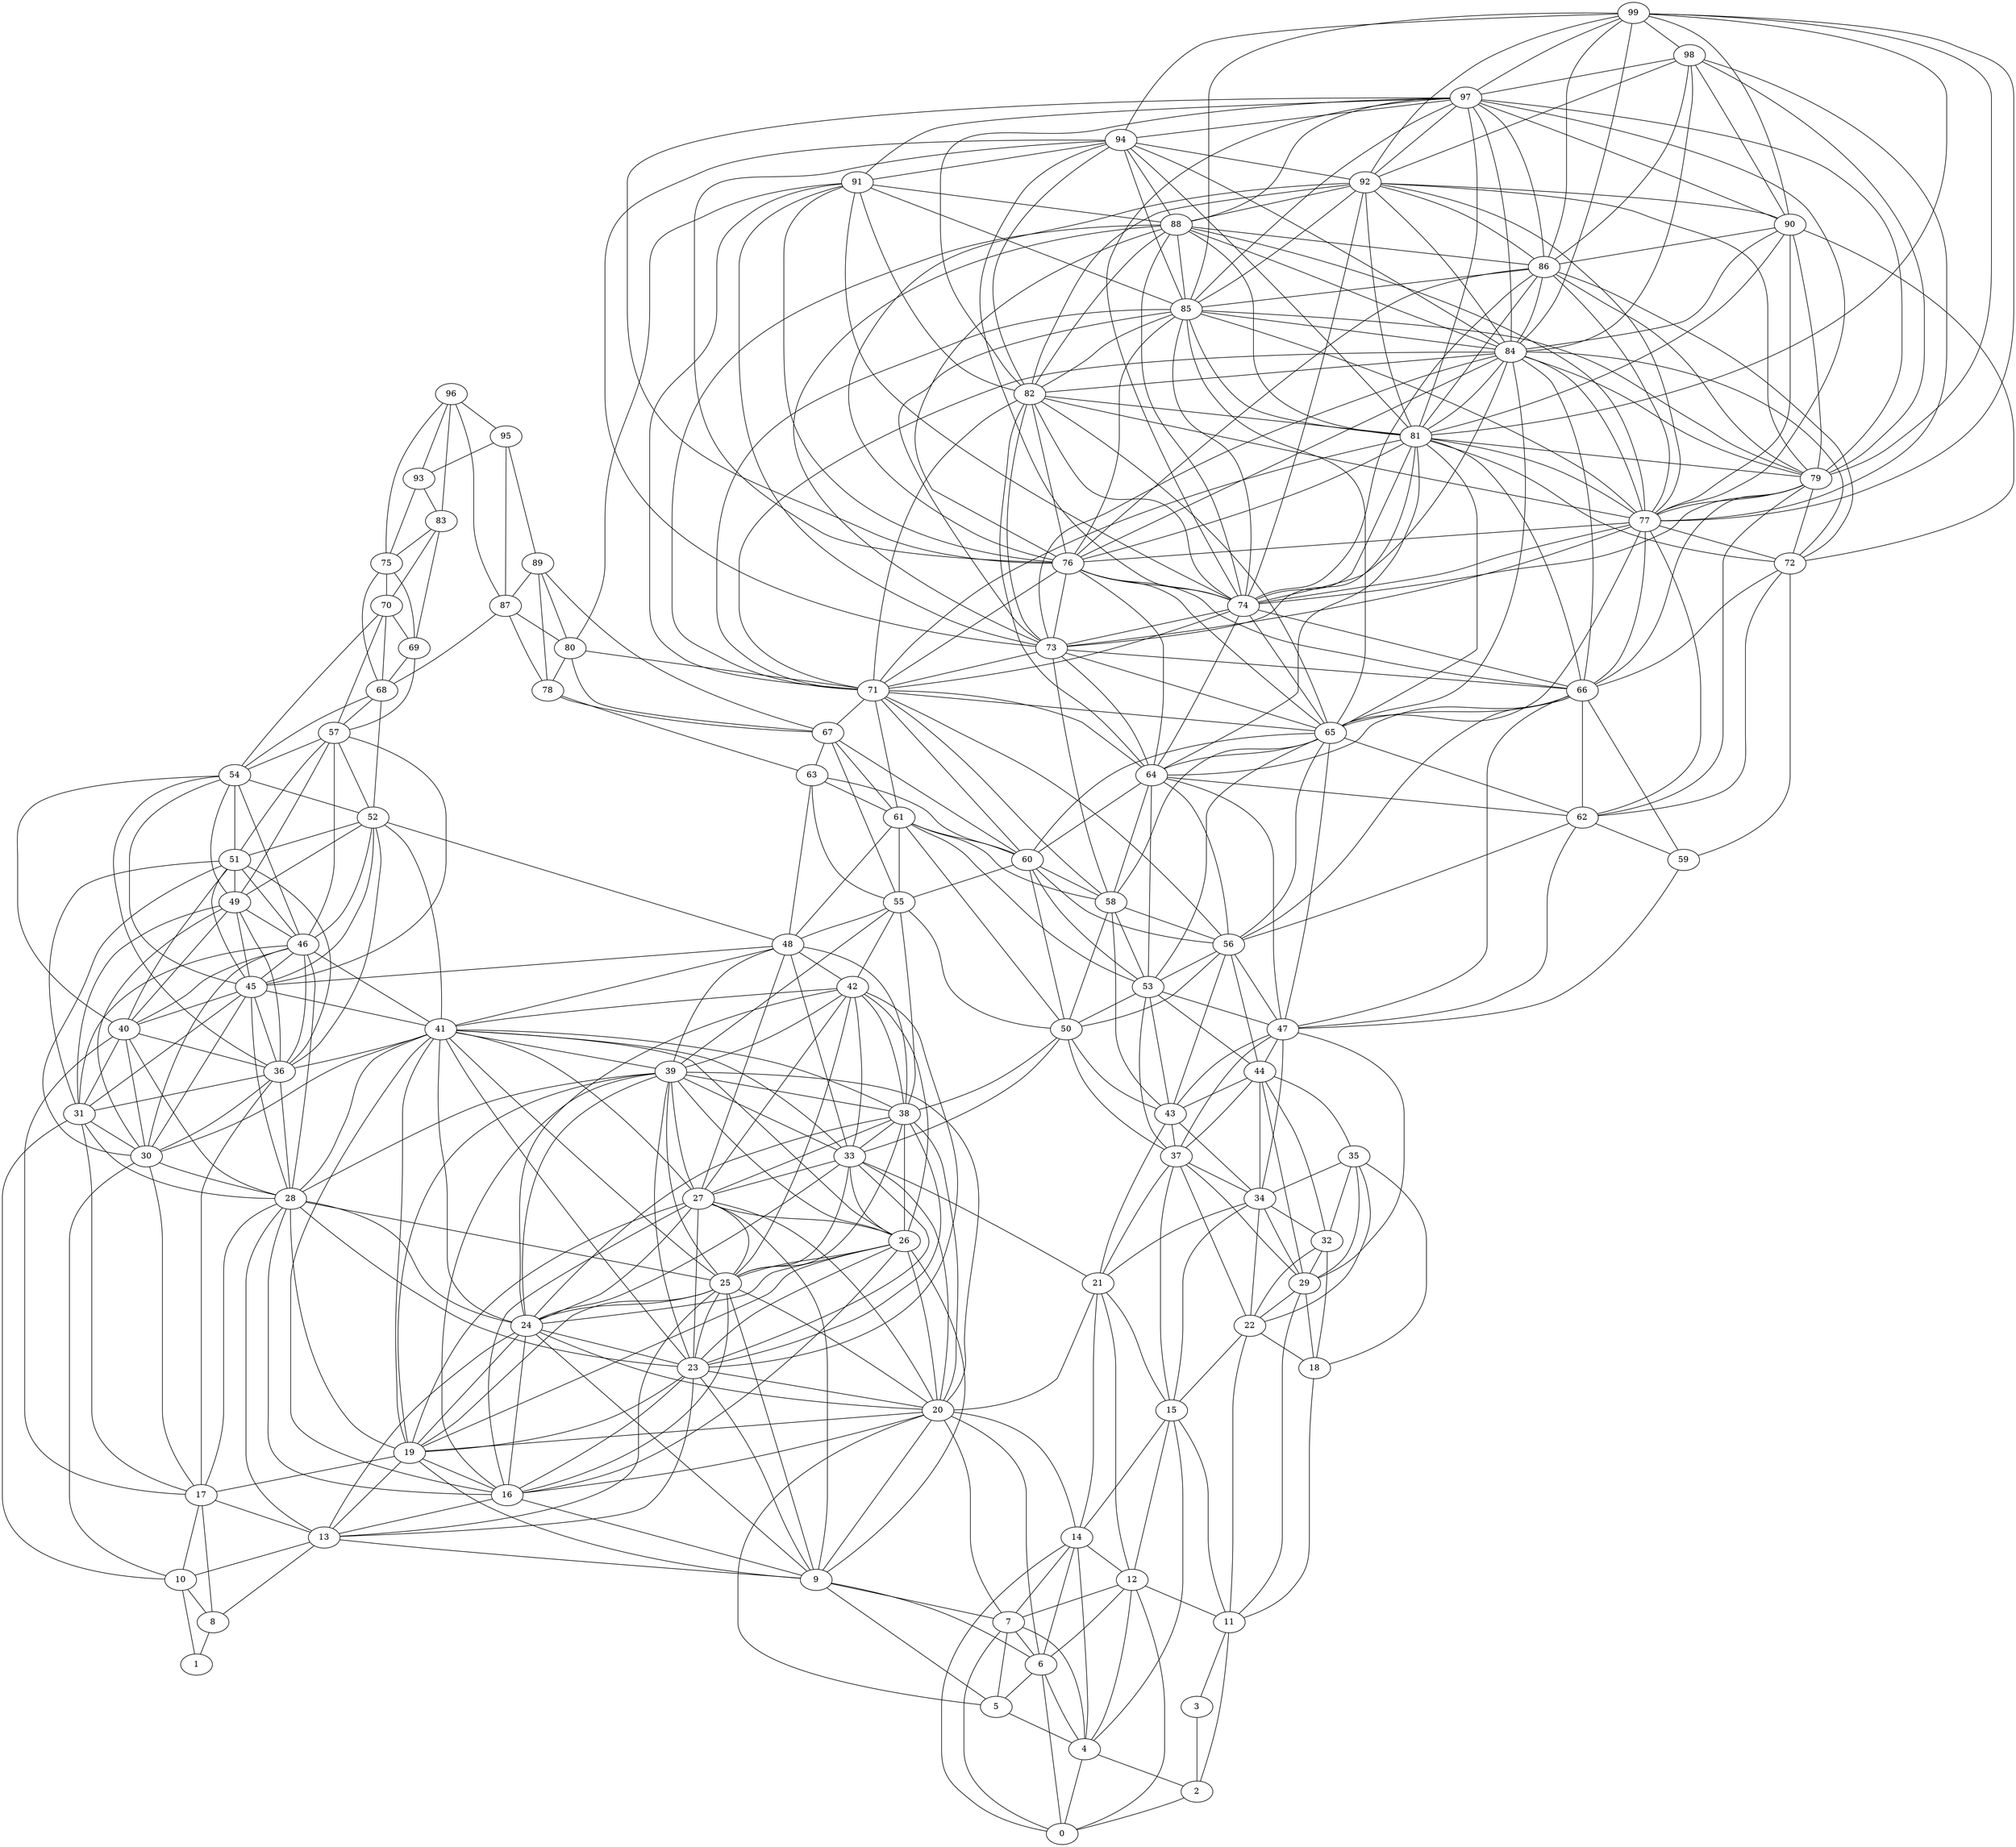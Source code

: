 /* Created by igraph 0.7.1 */
graph {
  0 [
    x=0.00174531694744029
    y=0.681847413066247
  ];
  1 [
    x=0.0115887845151684
    y=0.0714776289404053
  ];
  2 [
    x=0.0120953521331227
    y=0.793248957352546
  ];
  3 [
    x=0.0138167205526794
    y=0.929210390929514
  ];
  4 [
    x=0.0465921835957124
    y=0.645151258984228
  ];
  5 [
    x=0.0643393156755849
    y=0.462043149572028
  ];
  6 [
    x=0.0767052034415369
    y=0.557383384669758
  ];
  7 [
    x=0.0779023156235048
    y=0.551556600559442
  ];
  8 [
    x=0.0992748402997012
    y=0.0479028787287933
  ];
  9 [
    x=0.146914880595811
    y=0.404118294695984
  ];
  10 [
    x=0.151868721047059
    y=0.0528840542056241
  ];
  11 [
    x=0.152509022542772
    y=0.836937793454398
  ];
  12 [
    x=0.162388132695922
    y=0.660935522353532
  ];
  13 [
    x=0.165050417911368
    y=0.211111658977205
  ];
  14 [
    x=0.177979855847114
    y=0.635785226275055
  ];
  15 [
    x=0.215302165166816
    y=0.736207548656002
  ];
  16 [
    x=0.218385185748048
    y=0.307072020154805
  ];
  17 [
    x=0.230694988412433
    y=0.0935764487976827
  ];
  18 [
    x=0.231650601416329
    y=0.977198921859466
  ];
  19 [
    x=0.237099297759281
    y=0.293218729350059
  ];
  20 [
    x=0.247439526400023
    y=0.477257702348028
  ];
  21 [
    x=0.274340714284675
    y=0.624839086707061
  ];
  22 [
    x=0.274920020602159
    y=0.869387760832911
  ];
  23 [
    x=0.282313458925722
    y=0.36107030490844
  ];
  24 [
    x=0.296473628524871
    y=0.356071414113678
  ];
  25 [
    x=0.301355742490463
    y=0.33288885230027
  ];
  26 [
    x=0.3083676276254
    y=0.411742641326297
  ];
  27 [
    x=0.317538584794699
    y=0.399747861004587
  ];
  28 [
    x=0.325160739162714
    y=0.185698451221156
  ];
  29 [
    x=0.336966985818232
    y=0.896275375366886
  ];
  30 [
    x=0.33712193148533
    y=0.108139016176499
  ];
  31 [
    x=0.347366120463544
    y=0.0517185526363765
  ];
  32 [
    x=0.352301441344086
    y=0.945471789120244
  ];
  33 [
    x=0.35897409877696
    y=0.467817771820476
  ];
  34 [
    x=0.36497714863127
    y=0.775900463406649
  ];
  35 [
    x=0.367799520864041
    y=0.961043282572281
  ];
  36 [
    x=0.376011176434226
    y=0.0953036835586115
  ];
  37 [
    x=0.379125346046875
    y=0.702184760202618
  ];
  38 [
    x=0.388130961761961
    y=0.43820555083991
  ];
  39 [
    x=0.389273391048192
    y=0.360381883444211
  ];
  40 [
    x=0.400713138478601
    y=0.0367393607082017
  ];
  41 [
    x=0.404518820904294
    y=0.275017719780999
  ];
  42 [
    x=0.42686445070864
    y=0.385516433217616
  ];
  43 [
    x=0.433594024145238
    y=0.700223499930333
  ];
  44 [
    x=0.467489443521747
    y=0.803459680265319
  ];
  45 [
    x=0.488155451217314
    y=0.176185885445425
  ];
  46 [
    x=0.500146541040282
    y=0.139693264154639
  ];
  47 [
    x=0.503039212459611
    y=0.805489280814829
  ];
  48 [
    x=0.509276649909583
    y=0.358084236591457
  ];
  49 [
    x=0.512664198106783
    y=0.0963375192244833
  ];
  50 [
    x=0.514072957570077
    y=0.576145937519095
  ];
  51 [
    x=0.53645066732182
    y=0.0959827369526928
  ];
  52 [
    x=0.538421828211588
    y=0.192891445602801
  ];
  53 [
    x=0.55679916179516
    y=0.644774793187197
  ];
  54 [
    x=0.561408833510104
    y=0.115355003238796
  ];
  55 [
    x=0.570332460919251
    y=0.429647934879863
  ];
  56 [
    x=0.591274352721117
    y=0.726252831614154
  ];
  57 [
    x=0.604456437417895
    y=0.14947005144295
  ];
  58 [
    x=0.604603182847823
    y=0.629582763234144
  ];
  59 [
    x=0.604679790466202
    y=0.97456520840096
  ];
  60 [
    x=0.605911537483564
    y=0.550968717185285
  ];
  61 [
    x=0.623632637119118
    y=0.499519147588718
  ];
  62 [
    x=0.639324642235881
    y=0.914069864505553
  ];
  63 [
    x=0.641660070639646
    y=0.373165490157237
  ];
  64 [
    x=0.672988282504047
    y=0.719032889795661
  ];
  65 [
    x=0.682497436239306
    y=0.726046845480082
  ];
  66 [
    x=0.688859893324223
    y=0.811307801471021
  ];
  67 [
    x=0.722587933796496
    y=0.434956202199527
  ];
  68 [
    x=0.731171743723526
    y=0.184547314196943
  ];
  69 [
    x=0.750513389904067
    y=0.0158475992423879
  ];
  70 [
    x=0.758086421078024
    y=0.0896272233517996
  ];
  71 [
    x=0.762173046056294
    y=0.62264714743427
  ];
  72 [
    x=0.766823518581516
    y=0.931779640906066
  ];
  73 [
    x=0.785434131595931
    y=0.660458075935545
  ];
  74 [
    x=0.801568957492827
    y=0.715999149259556
  ];
  75 [
    x=0.803263910569638
    y=0.0538969434365997
  ];
  76 [
    x=0.805458088346947
    y=0.694267524184112
  ];
  77 [
    x=0.824838319392043
    y=0.855362681599278
  ];
  78 [
    x=0.828415262801815
    y=0.404629428551596
  ];
  79 [
    x=0.836055781408278
    y=0.906652623175197
  ];
  80 [
    x=0.840713691981702
    y=0.447281576743457
  ];
  81 [
    x=0.844851951098904
    y=0.775839449154541
  ];
  82 [
    x=0.85498552866073
    y=0.668658746623731
  ];
  83 [
    x=0.865530852126343
    y=0.0298462722825191
  ];
  84 [
    x=0.866953999513521
    y=0.792133078161323
  ];
  85 [
    x=0.873762816609821
    y=0.72145571184729
  ];
  86 [
    x=0.888750160209983
    y=0.875476407223432
  ];
  87 [
    x=0.902092124858223
    y=0.266814081032941
  ];
  88 [
    x=0.90288312333291
    y=0.686396374942707
  ];
  89 [
    x=0.916163963088943
    y=0.386799291886608
  ];
  90 [
    x=0.925462232036621
    y=0.939426436710392
  ];
  91 [
    x=0.942833181241715
    y=0.593707326476917
  ];
  92 [
    x=0.948401559381334
    y=0.793772847070774
  ];
  93 [
    x=0.955235523211008
    y=0.0367187465874188
  ];
  94 [
    x=0.958647774966097
    y=0.6788131968135
  ];
  95 [
    x=0.960942833367064
    y=0.222407050862038
  ];
  96 [
    x=0.973279802291351
    y=0.092556900938965
  ];
  97 [
    x=0.977113314435033
    y=0.776206531189637
  ];
  98 [
    x=0.978693247387719
    y=0.925413574108943
  ];
  99 [
    x=0.988047564624495
    y=0.873316147478421
  ];

  2 -- 0;
  4 -- 0;
  6 -- 0;
  7 -- 0;
  12 -- 0;
  14 -- 0;
  8 -- 1;
  10 -- 1;
  3 -- 2;
  4 -- 2;
  11 -- 2;
  11 -- 3;
  5 -- 4;
  6 -- 4;
  7 -- 4;
  12 -- 4;
  14 -- 4;
  15 -- 4;
  6 -- 5;
  7 -- 5;
  9 -- 5;
  20 -- 5;
  7 -- 6;
  9 -- 6;
  12 -- 6;
  14 -- 6;
  20 -- 6;
  9 -- 7;
  12 -- 7;
  14 -- 7;
  20 -- 7;
  10 -- 8;
  13 -- 8;
  17 -- 8;
  13 -- 9;
  16 -- 9;
  19 -- 9;
  20 -- 9;
  23 -- 9;
  24 -- 9;
  25 -- 9;
  26 -- 9;
  27 -- 9;
  13 -- 10;
  17 -- 10;
  30 -- 10;
  31 -- 10;
  12 -- 11;
  15 -- 11;
  18 -- 11;
  22 -- 11;
  29 -- 11;
  14 -- 12;
  15 -- 12;
  21 -- 12;
  16 -- 13;
  17 -- 13;
  19 -- 13;
  23 -- 13;
  24 -- 13;
  25 -- 13;
  28 -- 13;
  15 -- 14;
  20 -- 14;
  21 -- 14;
  21 -- 15;
  22 -- 15;
  34 -- 15;
  37 -- 15;
  19 -- 16;
  20 -- 16;
  23 -- 16;
  24 -- 16;
  25 -- 16;
  26 -- 16;
  27 -- 16;
  28 -- 16;
  39 -- 16;
  41 -- 16;
  19 -- 17;
  28 -- 17;
  30 -- 17;
  31 -- 17;
  36 -- 17;
  40 -- 17;
  22 -- 18;
  29 -- 18;
  32 -- 18;
  35 -- 18;
  20 -- 19;
  23 -- 19;
  24 -- 19;
  25 -- 19;
  26 -- 19;
  27 -- 19;
  28 -- 19;
  39 -- 19;
  41 -- 19;
  21 -- 20;
  23 -- 20;
  24 -- 20;
  25 -- 20;
  26 -- 20;
  27 -- 20;
  33 -- 20;
  38 -- 20;
  39 -- 20;
  33 -- 21;
  34 -- 21;
  37 -- 21;
  43 -- 21;
  29 -- 22;
  32 -- 22;
  34 -- 22;
  35 -- 22;
  37 -- 22;
  24 -- 23;
  25 -- 23;
  26 -- 23;
  27 -- 23;
  28 -- 23;
  33 -- 23;
  38 -- 23;
  39 -- 23;
  41 -- 23;
  42 -- 23;
  25 -- 24;
  26 -- 24;
  27 -- 24;
  28 -- 24;
  33 -- 24;
  38 -- 24;
  39 -- 24;
  41 -- 24;
  42 -- 24;
  26 -- 25;
  27 -- 25;
  28 -- 25;
  33 -- 25;
  38 -- 25;
  39 -- 25;
  41 -- 25;
  42 -- 25;
  27 -- 26;
  33 -- 26;
  38 -- 26;
  39 -- 26;
  41 -- 26;
  42 -- 26;
  33 -- 27;
  38 -- 27;
  39 -- 27;
  41 -- 27;
  42 -- 27;
  48 -- 27;
  30 -- 28;
  31 -- 28;
  36 -- 28;
  39 -- 28;
  40 -- 28;
  41 -- 28;
  45 -- 28;
  46 -- 28;
  32 -- 29;
  34 -- 29;
  35 -- 29;
  37 -- 29;
  44 -- 29;
  47 -- 29;
  31 -- 30;
  36 -- 30;
  40 -- 30;
  41 -- 30;
  45 -- 30;
  46 -- 30;
  49 -- 30;
  51 -- 30;
  36 -- 31;
  40 -- 31;
  45 -- 31;
  46 -- 31;
  49 -- 31;
  51 -- 31;
  34 -- 32;
  35 -- 32;
  44 -- 32;
  38 -- 33;
  39 -- 33;
  41 -- 33;
  42 -- 33;
  48 -- 33;
  50 -- 33;
  35 -- 34;
  37 -- 34;
  43 -- 34;
  44 -- 34;
  47 -- 34;
  44 -- 35;
  40 -- 36;
  41 -- 36;
  45 -- 36;
  46 -- 36;
  49 -- 36;
  51 -- 36;
  52 -- 36;
  54 -- 36;
  43 -- 37;
  44 -- 37;
  47 -- 37;
  50 -- 37;
  53 -- 37;
  39 -- 38;
  41 -- 38;
  42 -- 38;
  48 -- 38;
  50 -- 38;
  55 -- 38;
  41 -- 39;
  42 -- 39;
  48 -- 39;
  55 -- 39;
  45 -- 40;
  46 -- 40;
  49 -- 40;
  51 -- 40;
  54 -- 40;
  42 -- 41;
  45 -- 41;
  46 -- 41;
  48 -- 41;
  52 -- 41;
  48 -- 42;
  55 -- 42;
  44 -- 43;
  47 -- 43;
  50 -- 43;
  53 -- 43;
  56 -- 43;
  58 -- 43;
  47 -- 44;
  53 -- 44;
  56 -- 44;
  46 -- 45;
  48 -- 45;
  49 -- 45;
  51 -- 45;
  52 -- 45;
  54 -- 45;
  57 -- 45;
  49 -- 46;
  51 -- 46;
  52 -- 46;
  54 -- 46;
  57 -- 46;
  53 -- 47;
  56 -- 47;
  59 -- 47;
  62 -- 47;
  64 -- 47;
  65 -- 47;
  66 -- 47;
  52 -- 48;
  55 -- 48;
  61 -- 48;
  63 -- 48;
  51 -- 49;
  52 -- 49;
  54 -- 49;
  57 -- 49;
  53 -- 50;
  55 -- 50;
  56 -- 50;
  58 -- 50;
  60 -- 50;
  61 -- 50;
  52 -- 51;
  54 -- 51;
  57 -- 51;
  54 -- 52;
  57 -- 52;
  68 -- 52;
  56 -- 53;
  58 -- 53;
  60 -- 53;
  61 -- 53;
  64 -- 53;
  65 -- 53;
  57 -- 54;
  68 -- 54;
  70 -- 54;
  60 -- 55;
  61 -- 55;
  63 -- 55;
  67 -- 55;
  58 -- 56;
  60 -- 56;
  62 -- 56;
  64 -- 56;
  65 -- 56;
  66 -- 56;
  71 -- 56;
  68 -- 57;
  69 -- 57;
  70 -- 57;
  60 -- 58;
  61 -- 58;
  64 -- 58;
  65 -- 58;
  71 -- 58;
  73 -- 58;
  62 -- 59;
  66 -- 59;
  72 -- 59;
  61 -- 60;
  63 -- 60;
  64 -- 60;
  65 -- 60;
  67 -- 60;
  71 -- 60;
  63 -- 61;
  67 -- 61;
  71 -- 61;
  64 -- 62;
  65 -- 62;
  66 -- 62;
  72 -- 62;
  77 -- 62;
  79 -- 62;
  67 -- 63;
  78 -- 63;
  65 -- 64;
  66 -- 64;
  71 -- 64;
  73 -- 64;
  74 -- 64;
  76 -- 64;
  81 -- 64;
  82 -- 64;
  66 -- 65;
  71 -- 65;
  73 -- 65;
  74 -- 65;
  76 -- 65;
  77 -- 65;
  81 -- 65;
  82 -- 65;
  84 -- 65;
  85 -- 65;
  72 -- 66;
  73 -- 66;
  74 -- 66;
  76 -- 66;
  77 -- 66;
  79 -- 66;
  81 -- 66;
  84 -- 66;
  71 -- 67;
  78 -- 67;
  80 -- 67;
  89 -- 67;
  69 -- 68;
  70 -- 68;
  75 -- 68;
  87 -- 68;
  70 -- 69;
  75 -- 69;
  83 -- 69;
  75 -- 70;
  83 -- 70;
  73 -- 71;
  74 -- 71;
  76 -- 71;
  80 -- 71;
  81 -- 71;
  82 -- 71;
  84 -- 71;
  85 -- 71;
  88 -- 71;
  91 -- 71;
  77 -- 72;
  79 -- 72;
  81 -- 72;
  84 -- 72;
  86 -- 72;
  90 -- 72;
  74 -- 73;
  76 -- 73;
  77 -- 73;
  81 -- 73;
  82 -- 73;
  84 -- 73;
  85 -- 73;
  88 -- 73;
  91 -- 73;
  94 -- 73;
  76 -- 74;
  77 -- 74;
  79 -- 74;
  81 -- 74;
  82 -- 74;
  84 -- 74;
  85 -- 74;
  86 -- 74;
  88 -- 74;
  91 -- 74;
  92 -- 74;
  94 -- 74;
  97 -- 74;
  83 -- 75;
  93 -- 75;
  96 -- 75;
  77 -- 76;
  81 -- 76;
  82 -- 76;
  84 -- 76;
  85 -- 76;
  86 -- 76;
  88 -- 76;
  91 -- 76;
  92 -- 76;
  94 -- 76;
  97 -- 76;
  79 -- 77;
  81 -- 77;
  82 -- 77;
  84 -- 77;
  85 -- 77;
  86 -- 77;
  88 -- 77;
  90 -- 77;
  92 -- 77;
  97 -- 77;
  98 -- 77;
  99 -- 77;
  80 -- 78;
  87 -- 78;
  89 -- 78;
  81 -- 79;
  84 -- 79;
  85 -- 79;
  86 -- 79;
  90 -- 79;
  92 -- 79;
  97 -- 79;
  98 -- 79;
  99 -- 79;
  87 -- 80;
  89 -- 80;
  91 -- 80;
  82 -- 81;
  84 -- 81;
  85 -- 81;
  86 -- 81;
  88 -- 81;
  90 -- 81;
  92 -- 81;
  94 -- 81;
  97 -- 81;
  99 -- 81;
  84 -- 82;
  85 -- 82;
  88 -- 82;
  91 -- 82;
  92 -- 82;
  94 -- 82;
  97 -- 82;
  93 -- 83;
  96 -- 83;
  85 -- 84;
  86 -- 84;
  88 -- 84;
  90 -- 84;
  92 -- 84;
  94 -- 84;
  97 -- 84;
  98 -- 84;
  99 -- 84;
  86 -- 85;
  88 -- 85;
  91 -- 85;
  92 -- 85;
  94 -- 85;
  97 -- 85;
  99 -- 85;
  88 -- 86;
  90 -- 86;
  92 -- 86;
  97 -- 86;
  98 -- 86;
  99 -- 86;
  89 -- 87;
  95 -- 87;
  96 -- 87;
  91 -- 88;
  92 -- 88;
  94 -- 88;
  97 -- 88;
  95 -- 89;
  92 -- 90;
  97 -- 90;
  98 -- 90;
  99 -- 90;
  94 -- 91;
  97 -- 91;
  94 -- 92;
  97 -- 92;
  98 -- 92;
  99 -- 92;
  95 -- 93;
  96 -- 93;
  97 -- 94;
  99 -- 94;
  96 -- 95;
  98 -- 97;
  99 -- 97;
  99 -- 98;
}

